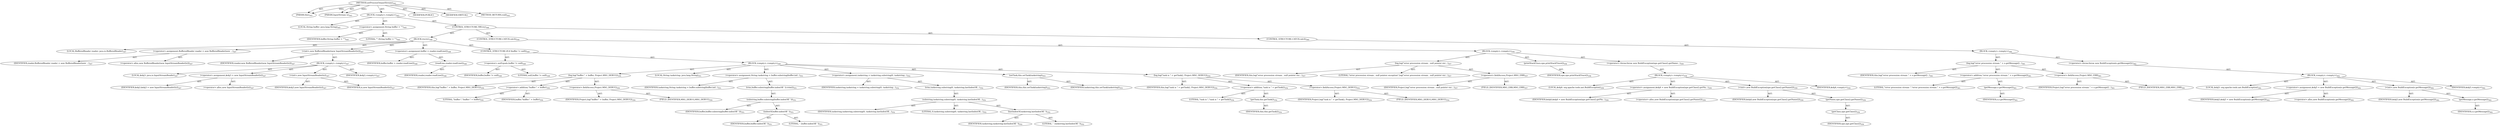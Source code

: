 digraph "setProcessOutputStream" {  
"111669149715" [label = <(METHOD,setProcessOutputStream)<SUB>343</SUB>> ]
"115964117001" [label = <(PARAM,this)<SUB>343</SUB>> ]
"115964117021" [label = <(PARAM,InputStream is)<SUB>343</SUB>> ]
"25769803806" [label = <(BLOCK,&lt;empty&gt;,&lt;empty&gt;)<SUB>343</SUB>> ]
"94489280522" [label = <(LOCAL,String buffer: java.lang.String)<SUB>345</SUB>> ]
"30064771205" [label = <(&lt;operator&gt;.assignment,String buffer = &quot;&quot;)<SUB>345</SUB>> ]
"68719476845" [label = <(IDENTIFIER,buffer,String buffer = &quot;&quot;)<SUB>345</SUB>> ]
"90194313237" [label = <(LITERAL,&quot;&quot;,String buffer = &quot;&quot;)<SUB>345</SUB>> ]
"47244640264" [label = <(CONTROL_STRUCTURE,TRY,try)<SUB>346</SUB>> ]
"25769803807" [label = <(BLOCK,try,try)<SUB>346</SUB>> ]
"94489280523" [label = <(LOCAL,BufferedReader reader: java.io.BufferedReader)<SUB>347</SUB>> ]
"30064771206" [label = <(&lt;operator&gt;.assignment,BufferedReader reader = new BufferedReader(new ...)<SUB>347</SUB>> ]
"68719476846" [label = <(IDENTIFIER,reader,BufferedReader reader = new BufferedReader(new ...)<SUB>347</SUB>> ]
"30064771207" [label = <(&lt;operator&gt;.alloc,new BufferedReader(new InputStreamReader(is)))<SUB>347</SUB>> ]
"30064771208" [label = <(&lt;init&gt;,new BufferedReader(new InputStreamReader(is)))<SUB>347</SUB>> ]
"68719476847" [label = <(IDENTIFIER,reader,new BufferedReader(new InputStreamReader(is)))<SUB>347</SUB>> ]
"25769803808" [label = <(BLOCK,&lt;empty&gt;,&lt;empty&gt;)<SUB>347</SUB>> ]
"94489280524" [label = <(LOCAL,$obj3: java.io.InputStreamReader)<SUB>347</SUB>> ]
"30064771209" [label = <(&lt;operator&gt;.assignment,$obj3 = new InputStreamReader(is))<SUB>347</SUB>> ]
"68719476848" [label = <(IDENTIFIER,$obj3,$obj3 = new InputStreamReader(is))<SUB>347</SUB>> ]
"30064771210" [label = <(&lt;operator&gt;.alloc,new InputStreamReader(is))<SUB>347</SUB>> ]
"30064771211" [label = <(&lt;init&gt;,new InputStreamReader(is))<SUB>347</SUB>> ]
"68719476849" [label = <(IDENTIFIER,$obj3,new InputStreamReader(is))<SUB>347</SUB>> ]
"68719476850" [label = <(IDENTIFIER,is,new InputStreamReader(is))<SUB>347</SUB>> ]
"68719476851" [label = <(IDENTIFIER,$obj3,&lt;empty&gt;)<SUB>347</SUB>> ]
"30064771212" [label = <(&lt;operator&gt;.assignment,buffer = reader.readLine())<SUB>348</SUB>> ]
"68719476852" [label = <(IDENTIFIER,buffer,buffer = reader.readLine())<SUB>348</SUB>> ]
"30064771213" [label = <(readLine,reader.readLine())<SUB>348</SUB>> ]
"68719476853" [label = <(IDENTIFIER,reader,reader.readLine())<SUB>348</SUB>> ]
"47244640265" [label = <(CONTROL_STRUCTURE,IF,if (buffer != null))<SUB>349</SUB>> ]
"30064771214" [label = <(&lt;operator&gt;.notEquals,buffer != null)<SUB>349</SUB>> ]
"68719476854" [label = <(IDENTIFIER,buffer,buffer != null)<SUB>349</SUB>> ]
"90194313238" [label = <(LITERAL,null,buffer != null)<SUB>349</SUB>> ]
"25769803809" [label = <(BLOCK,&lt;empty&gt;,&lt;empty&gt;)<SUB>349</SUB>> ]
"30064771215" [label = <(log,log(&quot;buffer:&quot; + buffer, Project.MSG_DEBUG))<SUB>350</SUB>> ]
"68719476764" [label = <(IDENTIFIER,this,log(&quot;buffer:&quot; + buffer, Project.MSG_DEBUG))<SUB>350</SUB>> ]
"30064771216" [label = <(&lt;operator&gt;.addition,&quot;buffer:&quot; + buffer)<SUB>350</SUB>> ]
"90194313239" [label = <(LITERAL,&quot;buffer:&quot;,&quot;buffer:&quot; + buffer)<SUB>350</SUB>> ]
"68719476855" [label = <(IDENTIFIER,buffer,&quot;buffer:&quot; + buffer)<SUB>350</SUB>> ]
"30064771217" [label = <(&lt;operator&gt;.fieldAccess,Project.MSG_DEBUG)<SUB>350</SUB>> ]
"68719476856" [label = <(IDENTIFIER,Project,log(&quot;buffer:&quot; + buffer, Project.MSG_DEBUG))<SUB>350</SUB>> ]
"55834574873" [label = <(FIELD_IDENTIFIER,MSG_DEBUG,MSG_DEBUG)<SUB>350</SUB>> ]
"94489280525" [label = <(LOCAL,String taskstring: java.lang.String)<SUB>351</SUB>> ]
"30064771218" [label = <(&lt;operator&gt;.assignment,String taskstring = buffer.substring(buffer.ind...)<SUB>351</SUB>> ]
"68719476857" [label = <(IDENTIFIER,taskstring,String taskstring = buffer.substring(buffer.ind...)<SUB>351</SUB>> ]
"30064771219" [label = <(trim,buffer.substring(buffer.indexOf(' ')).trim())<SUB>351</SUB>> ]
"30064771220" [label = <(substring,buffer.substring(buffer.indexOf(' ')))<SUB>351</SUB>> ]
"68719476858" [label = <(IDENTIFIER,buffer,buffer.substring(buffer.indexOf(' ')))<SUB>351</SUB>> ]
"30064771221" [label = <(indexOf,buffer.indexOf(' '))<SUB>351</SUB>> ]
"68719476859" [label = <(IDENTIFIER,buffer,buffer.indexOf(' '))<SUB>351</SUB>> ]
"90194313240" [label = <(LITERAL,' ',buffer.indexOf(' '))<SUB>351</SUB>> ]
"30064771222" [label = <(&lt;operator&gt;.assignment,taskstring = taskstring.substring(0, taskstring...)<SUB>352</SUB>> ]
"68719476860" [label = <(IDENTIFIER,taskstring,taskstring = taskstring.substring(0, taskstring...)<SUB>352</SUB>> ]
"30064771223" [label = <(trim,taskstring.substring(0, taskstring.lastIndexOf(...)<SUB>352</SUB>> ]
"30064771224" [label = <(substring,taskstring.substring(0, taskstring.lastIndexOf(...)<SUB>352</SUB>> ]
"68719476861" [label = <(IDENTIFIER,taskstring,taskstring.substring(0, taskstring.lastIndexOf(...)<SUB>352</SUB>> ]
"90194313241" [label = <(LITERAL,0,taskstring.substring(0, taskstring.lastIndexOf(...)<SUB>352</SUB>> ]
"30064771225" [label = <(lastIndexOf,taskstring.lastIndexOf(' '))<SUB>352</SUB>> ]
"68719476862" [label = <(IDENTIFIER,taskstring,taskstring.lastIndexOf(' '))<SUB>352</SUB>> ]
"90194313242" [label = <(LITERAL,' ',taskstring.lastIndexOf(' '))<SUB>352</SUB>> ]
"30064771226" [label = <(setTask,this.setTask(taskstring))<SUB>353</SUB>> ]
"68719476765" [label = <(IDENTIFIER,this,this.setTask(taskstring))<SUB>353</SUB>> ]
"68719476863" [label = <(IDENTIFIER,taskstring,this.setTask(taskstring))<SUB>353</SUB>> ]
"30064771227" [label = <(log,log(&quot;task is &quot; + getTask(), Project.MSG_DEBUG))<SUB>354</SUB>> ]
"68719476767" [label = <(IDENTIFIER,this,log(&quot;task is &quot; + getTask(), Project.MSG_DEBUG))<SUB>354</SUB>> ]
"30064771228" [label = <(&lt;operator&gt;.addition,&quot;task is &quot; + getTask())<SUB>354</SUB>> ]
"90194313243" [label = <(LITERAL,&quot;task is &quot;,&quot;task is &quot; + getTask())<SUB>354</SUB>> ]
"30064771229" [label = <(getTask,this.getTask())<SUB>354</SUB>> ]
"68719476766" [label = <(IDENTIFIER,this,this.getTask())<SUB>354</SUB>> ]
"30064771230" [label = <(&lt;operator&gt;.fieldAccess,Project.MSG_DEBUG)<SUB>354</SUB>> ]
"68719476864" [label = <(IDENTIFIER,Project,log(&quot;task is &quot; + getTask(), Project.MSG_DEBUG))<SUB>354</SUB>> ]
"55834574874" [label = <(FIELD_IDENTIFIER,MSG_DEBUG,MSG_DEBUG)<SUB>354</SUB>> ]
"47244640266" [label = <(CONTROL_STRUCTURE,CATCH,catch)<SUB>356</SUB>> ]
"25769803810" [label = <(BLOCK,&lt;empty&gt;,&lt;empty&gt;)<SUB>356</SUB>> ]
"30064771231" [label = <(log,log(&quot;error procession stream , null pointer exc...)<SUB>357</SUB>> ]
"68719476768" [label = <(IDENTIFIER,this,log(&quot;error procession stream , null pointer exc...)<SUB>357</SUB>> ]
"90194313244" [label = <(LITERAL,&quot;error procession stream , null pointer exception&quot;,log(&quot;error procession stream , null pointer exc...)<SUB>357</SUB>> ]
"30064771232" [label = <(&lt;operator&gt;.fieldAccess,Project.MSG_ERR)<SUB>357</SUB>> ]
"68719476865" [label = <(IDENTIFIER,Project,log(&quot;error procession stream , null pointer exc...)<SUB>357</SUB>> ]
"55834574875" [label = <(FIELD_IDENTIFIER,MSG_ERR,MSG_ERR)<SUB>357</SUB>> ]
"30064771233" [label = <(printStackTrace,npe.printStackTrace())<SUB>358</SUB>> ]
"68719476866" [label = <(IDENTIFIER,npe,npe.printStackTrace())<SUB>358</SUB>> ]
"30064771234" [label = <(&lt;operator&gt;.throw,throw new BuildException(npe.getClass().getName...)<SUB>359</SUB>> ]
"25769803811" [label = <(BLOCK,&lt;empty&gt;,&lt;empty&gt;)<SUB>359</SUB>> ]
"94489280526" [label = <(LOCAL,$obj4: org.apache.tools.ant.BuildException)<SUB>359</SUB>> ]
"30064771235" [label = <(&lt;operator&gt;.assignment,$obj4 = new BuildException(npe.getClass().getNa...)<SUB>359</SUB>> ]
"68719476867" [label = <(IDENTIFIER,$obj4,$obj4 = new BuildException(npe.getClass().getNa...)<SUB>359</SUB>> ]
"30064771236" [label = <(&lt;operator&gt;.alloc,new BuildException(npe.getClass().getName()))<SUB>359</SUB>> ]
"30064771237" [label = <(&lt;init&gt;,new BuildException(npe.getClass().getName()))<SUB>359</SUB>> ]
"68719476868" [label = <(IDENTIFIER,$obj4,new BuildException(npe.getClass().getName()))<SUB>359</SUB>> ]
"30064771238" [label = <(getName,npe.getClass().getName())<SUB>359</SUB>> ]
"30064771239" [label = <(getClass,npe.getClass())<SUB>359</SUB>> ]
"68719476869" [label = <(IDENTIFIER,npe,npe.getClass())<SUB>359</SUB>> ]
"68719476870" [label = <(IDENTIFIER,$obj4,&lt;empty&gt;)<SUB>359</SUB>> ]
"47244640267" [label = <(CONTROL_STRUCTURE,CATCH,catch)<SUB>360</SUB>> ]
"25769803812" [label = <(BLOCK,&lt;empty&gt;,&lt;empty&gt;)<SUB>360</SUB>> ]
"30064771240" [label = <(log,log(&quot;error procession stream &quot; + e.getMessage()...)<SUB>361</SUB>> ]
"68719476769" [label = <(IDENTIFIER,this,log(&quot;error procession stream &quot; + e.getMessage()...)<SUB>361</SUB>> ]
"30064771241" [label = <(&lt;operator&gt;.addition,&quot;error procession stream &quot; + e.getMessage())<SUB>361</SUB>> ]
"90194313245" [label = <(LITERAL,&quot;error procession stream &quot;,&quot;error procession stream &quot; + e.getMessage())<SUB>361</SUB>> ]
"30064771242" [label = <(getMessage,e.getMessage())<SUB>361</SUB>> ]
"68719476871" [label = <(IDENTIFIER,e,e.getMessage())<SUB>361</SUB>> ]
"30064771243" [label = <(&lt;operator&gt;.fieldAccess,Project.MSG_ERR)<SUB>361</SUB>> ]
"68719476872" [label = <(IDENTIFIER,Project,log(&quot;error procession stream &quot; + e.getMessage()...)<SUB>361</SUB>> ]
"55834574876" [label = <(FIELD_IDENTIFIER,MSG_ERR,MSG_ERR)<SUB>361</SUB>> ]
"30064771244" [label = <(&lt;operator&gt;.throw,throw new BuildException(e.getMessage());)<SUB>362</SUB>> ]
"25769803813" [label = <(BLOCK,&lt;empty&gt;,&lt;empty&gt;)<SUB>362</SUB>> ]
"94489280527" [label = <(LOCAL,$obj5: org.apache.tools.ant.BuildException)<SUB>362</SUB>> ]
"30064771245" [label = <(&lt;operator&gt;.assignment,$obj5 = new BuildException(e.getMessage()))<SUB>362</SUB>> ]
"68719476873" [label = <(IDENTIFIER,$obj5,$obj5 = new BuildException(e.getMessage()))<SUB>362</SUB>> ]
"30064771246" [label = <(&lt;operator&gt;.alloc,new BuildException(e.getMessage()))<SUB>362</SUB>> ]
"30064771247" [label = <(&lt;init&gt;,new BuildException(e.getMessage()))<SUB>362</SUB>> ]
"68719476874" [label = <(IDENTIFIER,$obj5,new BuildException(e.getMessage()))<SUB>362</SUB>> ]
"30064771248" [label = <(getMessage,e.getMessage())<SUB>362</SUB>> ]
"68719476875" [label = <(IDENTIFIER,e,e.getMessage())<SUB>362</SUB>> ]
"68719476876" [label = <(IDENTIFIER,$obj5,&lt;empty&gt;)<SUB>362</SUB>> ]
"133143986232" [label = <(MODIFIER,PUBLIC)> ]
"133143986233" [label = <(MODIFIER,VIRTUAL)> ]
"128849018899" [label = <(METHOD_RETURN,void)<SUB>343</SUB>> ]
  "111669149715" -> "115964117001"  [ label = "AST: "] 
  "111669149715" -> "115964117021"  [ label = "AST: "] 
  "111669149715" -> "25769803806"  [ label = "AST: "] 
  "111669149715" -> "133143986232"  [ label = "AST: "] 
  "111669149715" -> "133143986233"  [ label = "AST: "] 
  "111669149715" -> "128849018899"  [ label = "AST: "] 
  "25769803806" -> "94489280522"  [ label = "AST: "] 
  "25769803806" -> "30064771205"  [ label = "AST: "] 
  "25769803806" -> "47244640264"  [ label = "AST: "] 
  "30064771205" -> "68719476845"  [ label = "AST: "] 
  "30064771205" -> "90194313237"  [ label = "AST: "] 
  "47244640264" -> "25769803807"  [ label = "AST: "] 
  "47244640264" -> "47244640266"  [ label = "AST: "] 
  "47244640264" -> "47244640267"  [ label = "AST: "] 
  "25769803807" -> "94489280523"  [ label = "AST: "] 
  "25769803807" -> "30064771206"  [ label = "AST: "] 
  "25769803807" -> "30064771208"  [ label = "AST: "] 
  "25769803807" -> "30064771212"  [ label = "AST: "] 
  "25769803807" -> "47244640265"  [ label = "AST: "] 
  "30064771206" -> "68719476846"  [ label = "AST: "] 
  "30064771206" -> "30064771207"  [ label = "AST: "] 
  "30064771208" -> "68719476847"  [ label = "AST: "] 
  "30064771208" -> "25769803808"  [ label = "AST: "] 
  "25769803808" -> "94489280524"  [ label = "AST: "] 
  "25769803808" -> "30064771209"  [ label = "AST: "] 
  "25769803808" -> "30064771211"  [ label = "AST: "] 
  "25769803808" -> "68719476851"  [ label = "AST: "] 
  "30064771209" -> "68719476848"  [ label = "AST: "] 
  "30064771209" -> "30064771210"  [ label = "AST: "] 
  "30064771211" -> "68719476849"  [ label = "AST: "] 
  "30064771211" -> "68719476850"  [ label = "AST: "] 
  "30064771212" -> "68719476852"  [ label = "AST: "] 
  "30064771212" -> "30064771213"  [ label = "AST: "] 
  "30064771213" -> "68719476853"  [ label = "AST: "] 
  "47244640265" -> "30064771214"  [ label = "AST: "] 
  "47244640265" -> "25769803809"  [ label = "AST: "] 
  "30064771214" -> "68719476854"  [ label = "AST: "] 
  "30064771214" -> "90194313238"  [ label = "AST: "] 
  "25769803809" -> "30064771215"  [ label = "AST: "] 
  "25769803809" -> "94489280525"  [ label = "AST: "] 
  "25769803809" -> "30064771218"  [ label = "AST: "] 
  "25769803809" -> "30064771222"  [ label = "AST: "] 
  "25769803809" -> "30064771226"  [ label = "AST: "] 
  "25769803809" -> "30064771227"  [ label = "AST: "] 
  "30064771215" -> "68719476764"  [ label = "AST: "] 
  "30064771215" -> "30064771216"  [ label = "AST: "] 
  "30064771215" -> "30064771217"  [ label = "AST: "] 
  "30064771216" -> "90194313239"  [ label = "AST: "] 
  "30064771216" -> "68719476855"  [ label = "AST: "] 
  "30064771217" -> "68719476856"  [ label = "AST: "] 
  "30064771217" -> "55834574873"  [ label = "AST: "] 
  "30064771218" -> "68719476857"  [ label = "AST: "] 
  "30064771218" -> "30064771219"  [ label = "AST: "] 
  "30064771219" -> "30064771220"  [ label = "AST: "] 
  "30064771220" -> "68719476858"  [ label = "AST: "] 
  "30064771220" -> "30064771221"  [ label = "AST: "] 
  "30064771221" -> "68719476859"  [ label = "AST: "] 
  "30064771221" -> "90194313240"  [ label = "AST: "] 
  "30064771222" -> "68719476860"  [ label = "AST: "] 
  "30064771222" -> "30064771223"  [ label = "AST: "] 
  "30064771223" -> "30064771224"  [ label = "AST: "] 
  "30064771224" -> "68719476861"  [ label = "AST: "] 
  "30064771224" -> "90194313241"  [ label = "AST: "] 
  "30064771224" -> "30064771225"  [ label = "AST: "] 
  "30064771225" -> "68719476862"  [ label = "AST: "] 
  "30064771225" -> "90194313242"  [ label = "AST: "] 
  "30064771226" -> "68719476765"  [ label = "AST: "] 
  "30064771226" -> "68719476863"  [ label = "AST: "] 
  "30064771227" -> "68719476767"  [ label = "AST: "] 
  "30064771227" -> "30064771228"  [ label = "AST: "] 
  "30064771227" -> "30064771230"  [ label = "AST: "] 
  "30064771228" -> "90194313243"  [ label = "AST: "] 
  "30064771228" -> "30064771229"  [ label = "AST: "] 
  "30064771229" -> "68719476766"  [ label = "AST: "] 
  "30064771230" -> "68719476864"  [ label = "AST: "] 
  "30064771230" -> "55834574874"  [ label = "AST: "] 
  "47244640266" -> "25769803810"  [ label = "AST: "] 
  "25769803810" -> "30064771231"  [ label = "AST: "] 
  "25769803810" -> "30064771233"  [ label = "AST: "] 
  "25769803810" -> "30064771234"  [ label = "AST: "] 
  "30064771231" -> "68719476768"  [ label = "AST: "] 
  "30064771231" -> "90194313244"  [ label = "AST: "] 
  "30064771231" -> "30064771232"  [ label = "AST: "] 
  "30064771232" -> "68719476865"  [ label = "AST: "] 
  "30064771232" -> "55834574875"  [ label = "AST: "] 
  "30064771233" -> "68719476866"  [ label = "AST: "] 
  "30064771234" -> "25769803811"  [ label = "AST: "] 
  "25769803811" -> "94489280526"  [ label = "AST: "] 
  "25769803811" -> "30064771235"  [ label = "AST: "] 
  "25769803811" -> "30064771237"  [ label = "AST: "] 
  "25769803811" -> "68719476870"  [ label = "AST: "] 
  "30064771235" -> "68719476867"  [ label = "AST: "] 
  "30064771235" -> "30064771236"  [ label = "AST: "] 
  "30064771237" -> "68719476868"  [ label = "AST: "] 
  "30064771237" -> "30064771238"  [ label = "AST: "] 
  "30064771238" -> "30064771239"  [ label = "AST: "] 
  "30064771239" -> "68719476869"  [ label = "AST: "] 
  "47244640267" -> "25769803812"  [ label = "AST: "] 
  "25769803812" -> "30064771240"  [ label = "AST: "] 
  "25769803812" -> "30064771244"  [ label = "AST: "] 
  "30064771240" -> "68719476769"  [ label = "AST: "] 
  "30064771240" -> "30064771241"  [ label = "AST: "] 
  "30064771240" -> "30064771243"  [ label = "AST: "] 
  "30064771241" -> "90194313245"  [ label = "AST: "] 
  "30064771241" -> "30064771242"  [ label = "AST: "] 
  "30064771242" -> "68719476871"  [ label = "AST: "] 
  "30064771243" -> "68719476872"  [ label = "AST: "] 
  "30064771243" -> "55834574876"  [ label = "AST: "] 
  "30064771244" -> "25769803813"  [ label = "AST: "] 
  "25769803813" -> "94489280527"  [ label = "AST: "] 
  "25769803813" -> "30064771245"  [ label = "AST: "] 
  "25769803813" -> "30064771247"  [ label = "AST: "] 
  "25769803813" -> "68719476876"  [ label = "AST: "] 
  "30064771245" -> "68719476873"  [ label = "AST: "] 
  "30064771245" -> "30064771246"  [ label = "AST: "] 
  "30064771247" -> "68719476874"  [ label = "AST: "] 
  "30064771247" -> "30064771248"  [ label = "AST: "] 
  "30064771248" -> "68719476875"  [ label = "AST: "] 
  "111669149715" -> "115964117001"  [ label = "DDG: "] 
  "111669149715" -> "115964117021"  [ label = "DDG: "] 
}
